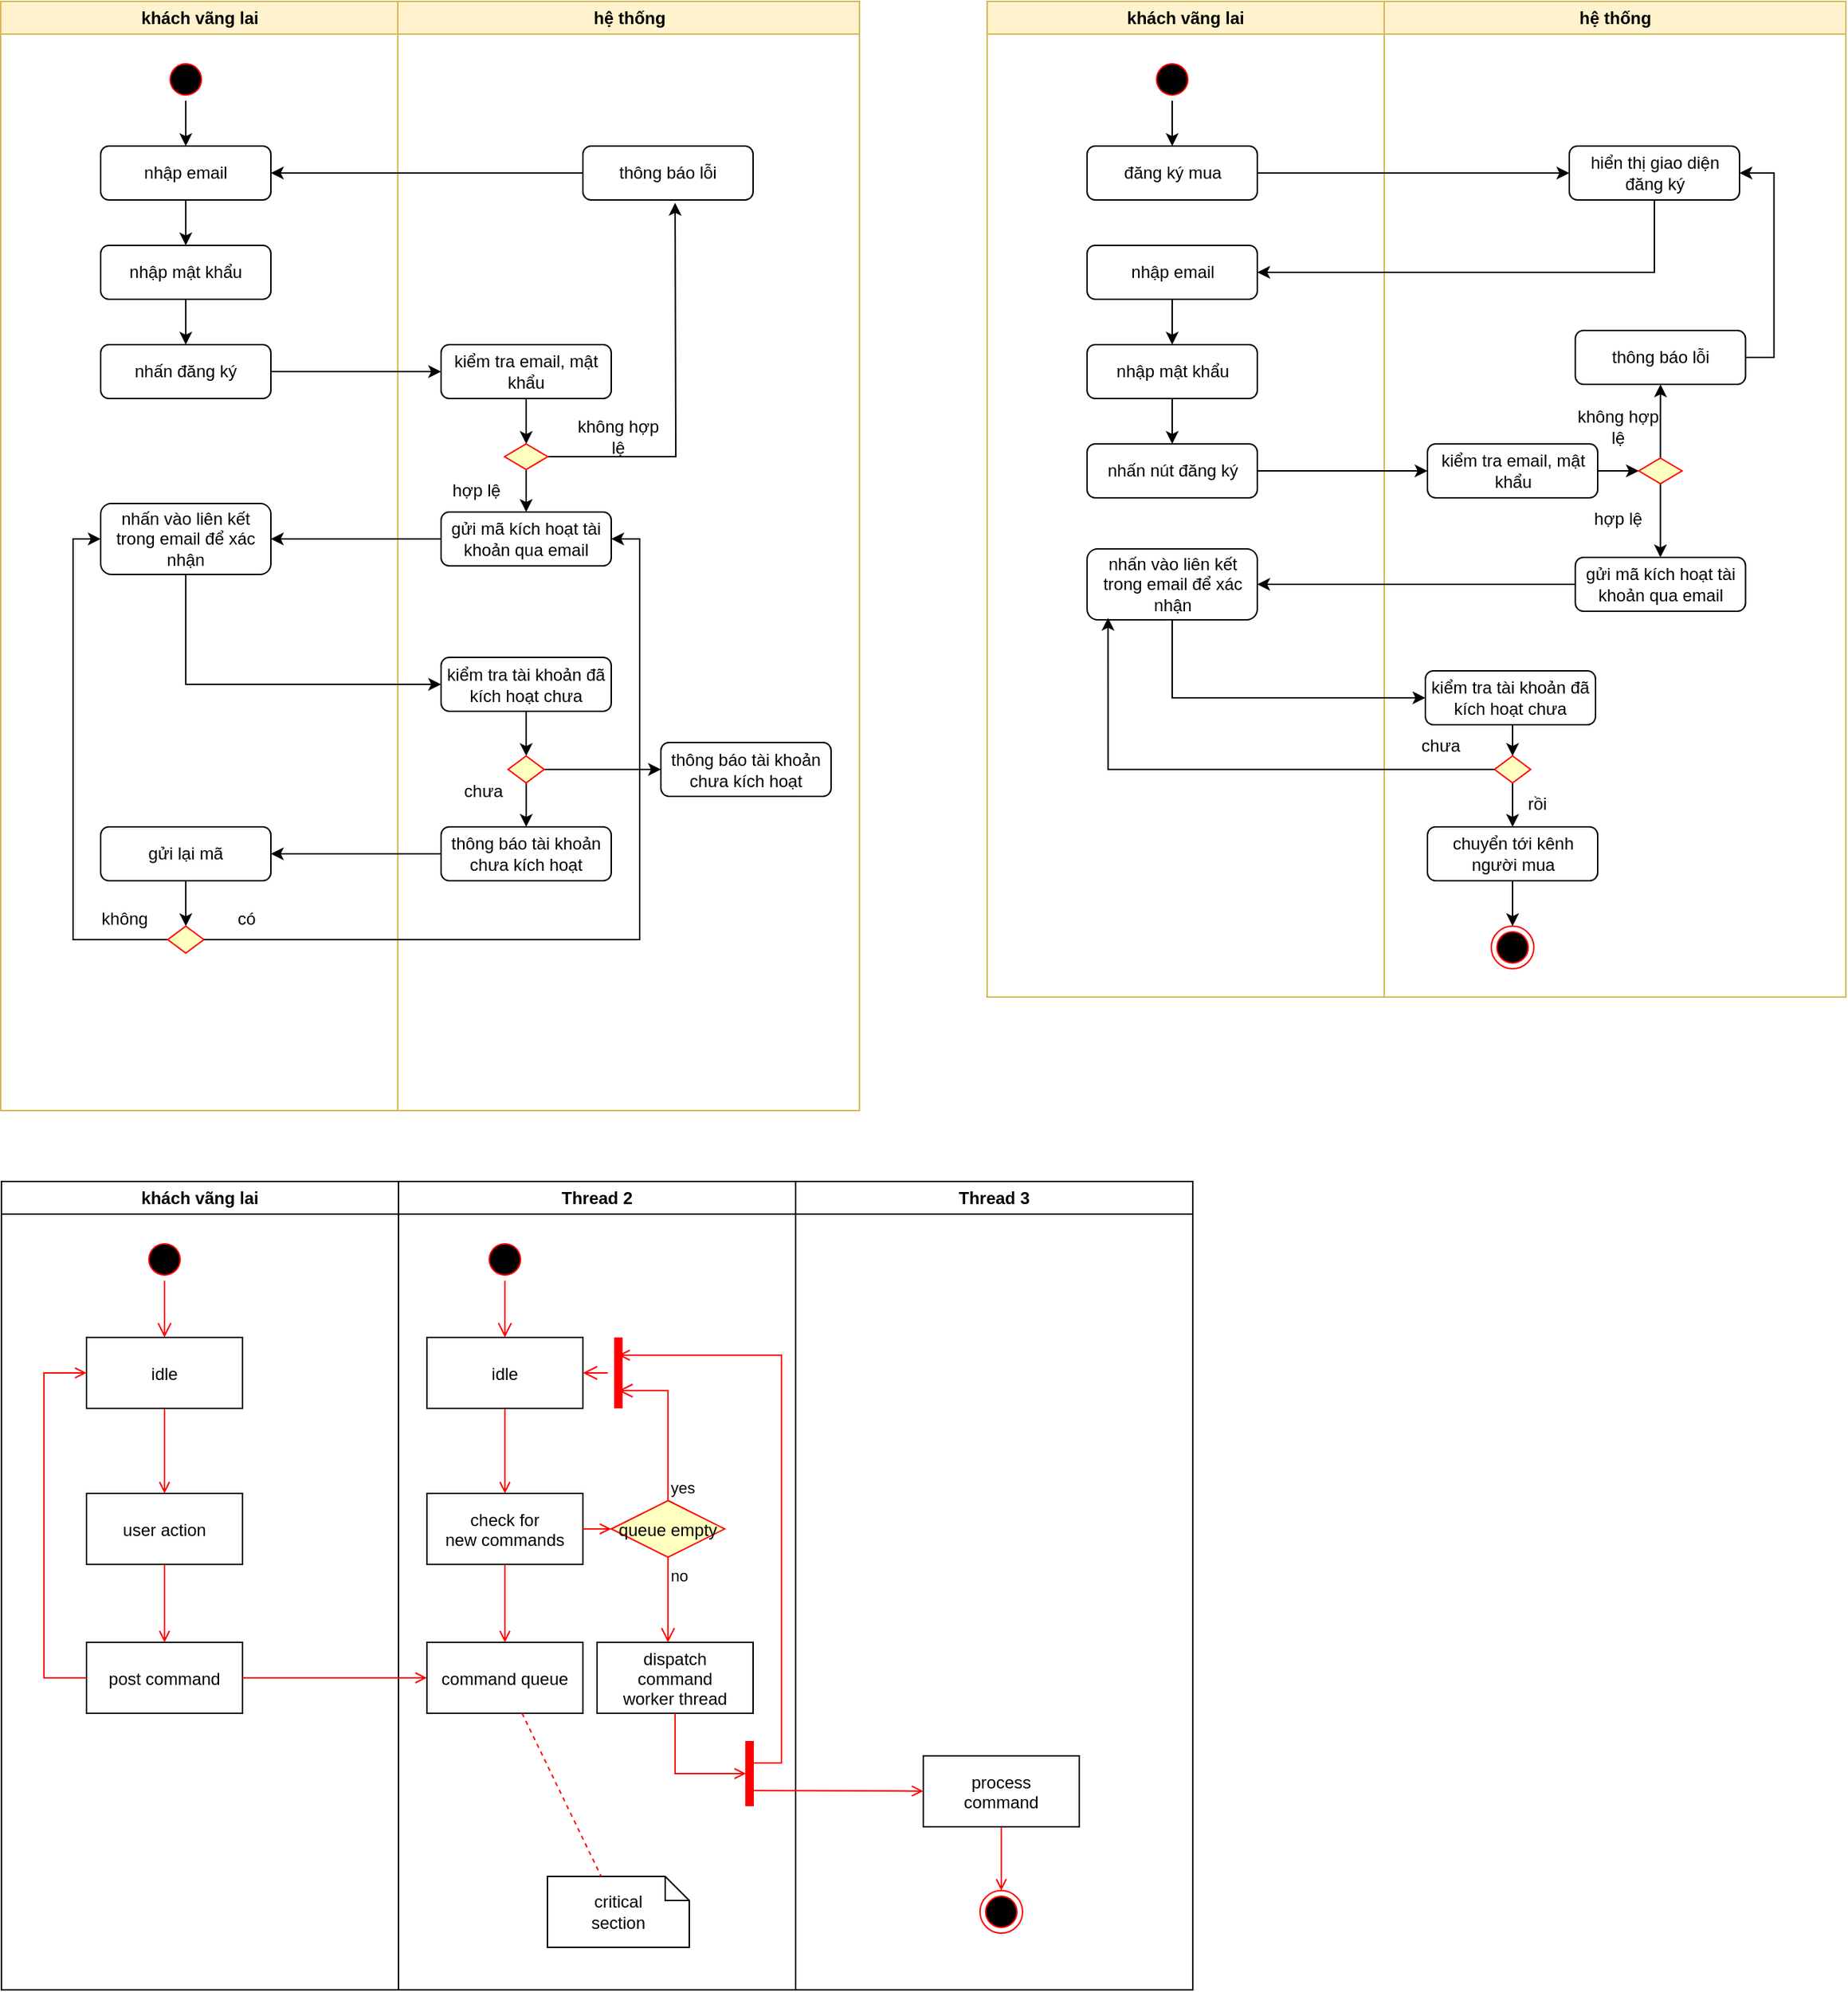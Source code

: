 <mxfile version="22.1.3" type="github">
  <diagram name="Page-1" id="e7e014a7-5840-1c2e-5031-d8a46d1fe8dd">
    <mxGraphModel dx="1050" dy="541" grid="1" gridSize="10" guides="1" tooltips="1" connect="1" arrows="1" fold="1" page="1" pageScale="1" pageWidth="1169" pageHeight="826" background="none" math="0" shadow="0">
      <root>
        <mxCell id="0" />
        <mxCell id="1" parent="0" />
        <mxCell id="2" value="khách vãng lai" style="swimlane;whiteSpace=wrap;fillColor=#fff2cc;strokeColor=#d6b656;" parent="1" vertex="1">
          <mxGeometry x="164.5" y="128" width="280" height="782" as="geometry" />
        </mxCell>
        <mxCell id="KYzLp7zjKM8vXgxondFM-78" value="" style="edgeStyle=orthogonalEdgeStyle;rounded=0;orthogonalLoop=1;jettySize=auto;html=1;" edge="1" parent="2" source="5" target="KYzLp7zjKM8vXgxondFM-76">
          <mxGeometry relative="1" as="geometry" />
        </mxCell>
        <mxCell id="5" value="" style="ellipse;shape=startState;fillColor=#000000;strokeColor=#ff0000;" parent="2" vertex="1">
          <mxGeometry x="115.5" y="40" width="30" height="30" as="geometry" />
        </mxCell>
        <mxCell id="KYzLp7zjKM8vXgxondFM-80" value="" style="edgeStyle=orthogonalEdgeStyle;rounded=0;orthogonalLoop=1;jettySize=auto;html=1;" edge="1" parent="2" source="KYzLp7zjKM8vXgxondFM-76" target="KYzLp7zjKM8vXgxondFM-79">
          <mxGeometry relative="1" as="geometry" />
        </mxCell>
        <mxCell id="KYzLp7zjKM8vXgxondFM-76" value="nhập email" style="rounded=1;whiteSpace=wrap;html=1;" vertex="1" parent="2">
          <mxGeometry x="70.5" y="102" width="120" height="38" as="geometry" />
        </mxCell>
        <mxCell id="KYzLp7zjKM8vXgxondFM-82" value="" style="edgeStyle=orthogonalEdgeStyle;rounded=0;orthogonalLoop=1;jettySize=auto;html=1;" edge="1" parent="2" source="KYzLp7zjKM8vXgxondFM-79" target="KYzLp7zjKM8vXgxondFM-81">
          <mxGeometry relative="1" as="geometry" />
        </mxCell>
        <mxCell id="KYzLp7zjKM8vXgxondFM-79" value="nhập mật khẩu" style="rounded=1;whiteSpace=wrap;html=1;" vertex="1" parent="2">
          <mxGeometry x="70.5" y="172" width="120" height="38" as="geometry" />
        </mxCell>
        <mxCell id="KYzLp7zjKM8vXgxondFM-81" value="nhấn đăng ký" style="rounded=1;whiteSpace=wrap;html=1;" vertex="1" parent="2">
          <mxGeometry x="70.5" y="242" width="120" height="38" as="geometry" />
        </mxCell>
        <mxCell id="KYzLp7zjKM8vXgxondFM-101" value="nhấn vào liên kết trong email để xác nhận" style="rounded=1;whiteSpace=wrap;html=1;" vertex="1" parent="2">
          <mxGeometry x="70.5" y="354" width="120" height="50" as="geometry" />
        </mxCell>
        <mxCell id="KYzLp7zjKM8vXgxondFM-125" value="" style="edgeStyle=orthogonalEdgeStyle;rounded=0;orthogonalLoop=1;jettySize=auto;html=1;" edge="1" parent="2" source="KYzLp7zjKM8vXgxondFM-121" target="KYzLp7zjKM8vXgxondFM-123">
          <mxGeometry relative="1" as="geometry" />
        </mxCell>
        <mxCell id="KYzLp7zjKM8vXgxondFM-121" value="gửi lại mã" style="rounded=1;whiteSpace=wrap;html=1;" vertex="1" parent="2">
          <mxGeometry x="70.5" y="582" width="120" height="38" as="geometry" />
        </mxCell>
        <mxCell id="KYzLp7zjKM8vXgxondFM-126" style="edgeStyle=orthogonalEdgeStyle;rounded=0;orthogonalLoop=1;jettySize=auto;html=1;entryX=0;entryY=0.5;entryDx=0;entryDy=0;" edge="1" parent="2" source="KYzLp7zjKM8vXgxondFM-123" target="KYzLp7zjKM8vXgxondFM-101">
          <mxGeometry relative="1" as="geometry">
            <Array as="points">
              <mxPoint x="51" y="662" />
              <mxPoint x="51" y="379" />
            </Array>
          </mxGeometry>
        </mxCell>
        <mxCell id="KYzLp7zjKM8vXgxondFM-123" value="" style="rhombus;fillColor=#ffffc0;strokeColor=#ff0000;" vertex="1" parent="2">
          <mxGeometry x="117.75" y="652" width="25.5" height="19" as="geometry" />
        </mxCell>
        <mxCell id="KYzLp7zjKM8vXgxondFM-128" value="không" style="text;html=1;strokeColor=none;fillColor=none;align=center;verticalAlign=middle;whiteSpace=wrap;rounded=0;" vertex="1" parent="2">
          <mxGeometry x="57.75" y="632" width="60" height="30" as="geometry" />
        </mxCell>
        <mxCell id="KYzLp7zjKM8vXgxondFM-130" value="có" style="text;html=1;strokeColor=none;fillColor=none;align=center;verticalAlign=middle;whiteSpace=wrap;rounded=0;" vertex="1" parent="2">
          <mxGeometry x="143.25" y="632" width="60" height="30" as="geometry" />
        </mxCell>
        <mxCell id="3" value="hệ thống" style="swimlane;whiteSpace=wrap;fillColor=#fff2cc;strokeColor=#d6b656;" parent="1" vertex="1">
          <mxGeometry x="444.5" y="128" width="325.5" height="782" as="geometry" />
        </mxCell>
        <mxCell id="KYzLp7zjKM8vXgxondFM-86" value="" style="edgeStyle=orthogonalEdgeStyle;rounded=0;orthogonalLoop=1;jettySize=auto;html=1;" edge="1" parent="3" source="KYzLp7zjKM8vXgxondFM-83" target="KYzLp7zjKM8vXgxondFM-85">
          <mxGeometry relative="1" as="geometry" />
        </mxCell>
        <mxCell id="KYzLp7zjKM8vXgxondFM-83" value="kiểm tra email, mật khẩu" style="rounded=1;whiteSpace=wrap;html=1;" vertex="1" parent="3">
          <mxGeometry x="30.5" y="242" width="120" height="38" as="geometry" />
        </mxCell>
        <mxCell id="KYzLp7zjKM8vXgxondFM-87" style="edgeStyle=orthogonalEdgeStyle;rounded=0;orthogonalLoop=1;jettySize=auto;html=1;" edge="1" parent="3" source="KYzLp7zjKM8vXgxondFM-85">
          <mxGeometry relative="1" as="geometry">
            <mxPoint x="195.5" y="142" as="targetPoint" />
          </mxGeometry>
        </mxCell>
        <mxCell id="KYzLp7zjKM8vXgxondFM-104" style="edgeStyle=orthogonalEdgeStyle;rounded=0;orthogonalLoop=1;jettySize=auto;html=1;exitX=0.5;exitY=1;exitDx=0;exitDy=0;entryX=0.5;entryY=0;entryDx=0;entryDy=0;" edge="1" parent="3" source="KYzLp7zjKM8vXgxondFM-85" target="KYzLp7zjKM8vXgxondFM-98">
          <mxGeometry relative="1" as="geometry" />
        </mxCell>
        <mxCell id="KYzLp7zjKM8vXgxondFM-85" value="" style="rhombus;fillColor=#ffffc0;strokeColor=#ff0000;" vertex="1" parent="3">
          <mxGeometry x="75.25" y="312" width="30.5" height="18" as="geometry" />
        </mxCell>
        <mxCell id="KYzLp7zjKM8vXgxondFM-88" value="thông báo lỗi" style="rounded=1;whiteSpace=wrap;html=1;" vertex="1" parent="3">
          <mxGeometry x="130.5" y="102" width="120" height="38" as="geometry" />
        </mxCell>
        <mxCell id="KYzLp7zjKM8vXgxondFM-95" value="không hợp lệ" style="text;html=1;strokeColor=none;fillColor=none;align=center;verticalAlign=middle;whiteSpace=wrap;rounded=0;" vertex="1" parent="3">
          <mxGeometry x="125.5" y="292" width="60" height="30" as="geometry" />
        </mxCell>
        <mxCell id="KYzLp7zjKM8vXgxondFM-96" value="hợp lệ" style="text;html=1;strokeColor=none;fillColor=none;align=center;verticalAlign=middle;whiteSpace=wrap;rounded=0;" vertex="1" parent="3">
          <mxGeometry x="25.5" y="330" width="60" height="30" as="geometry" />
        </mxCell>
        <mxCell id="KYzLp7zjKM8vXgxondFM-98" value="gửi mã kích hoạt tài khoản qua email" style="rounded=1;whiteSpace=wrap;html=1;" vertex="1" parent="3">
          <mxGeometry x="30.5" y="360" width="120" height="38" as="geometry" />
        </mxCell>
        <mxCell id="KYzLp7zjKM8vXgxondFM-116" value="" style="edgeStyle=orthogonalEdgeStyle;rounded=0;orthogonalLoop=1;jettySize=auto;html=1;" edge="1" parent="3" source="KYzLp7zjKM8vXgxondFM-105" target="KYzLp7zjKM8vXgxondFM-107">
          <mxGeometry relative="1" as="geometry" />
        </mxCell>
        <mxCell id="KYzLp7zjKM8vXgxondFM-105" value="kiểm tra tài khoản đã kích hoạt chưa" style="rounded=1;whiteSpace=wrap;html=1;" vertex="1" parent="3">
          <mxGeometry x="30.5" y="462.5" width="120" height="38" as="geometry" />
        </mxCell>
        <mxCell id="KYzLp7zjKM8vXgxondFM-124" value="" style="edgeStyle=orthogonalEdgeStyle;rounded=0;orthogonalLoop=1;jettySize=auto;html=1;" edge="1" parent="3" source="KYzLp7zjKM8vXgxondFM-107" target="KYzLp7zjKM8vXgxondFM-112">
          <mxGeometry relative="1" as="geometry" />
        </mxCell>
        <mxCell id="KYzLp7zjKM8vXgxondFM-132" value="" style="edgeStyle=orthogonalEdgeStyle;rounded=0;orthogonalLoop=1;jettySize=auto;html=1;" edge="1" parent="3" source="KYzLp7zjKM8vXgxondFM-107" target="KYzLp7zjKM8vXgxondFM-131">
          <mxGeometry relative="1" as="geometry" />
        </mxCell>
        <mxCell id="KYzLp7zjKM8vXgxondFM-107" value="" style="rhombus;fillColor=#ffffc0;strokeColor=#ff0000;" vertex="1" parent="3">
          <mxGeometry x="77.75" y="532" width="25.5" height="19" as="geometry" />
        </mxCell>
        <mxCell id="KYzLp7zjKM8vXgxondFM-112" value="thông báo tài khoản chưa kích hoạt" style="rounded=1;whiteSpace=wrap;html=1;" vertex="1" parent="3">
          <mxGeometry x="30.5" y="582" width="120" height="38" as="geometry" />
        </mxCell>
        <mxCell id="KYzLp7zjKM8vXgxondFM-127" value="chưa" style="text;html=1;strokeColor=none;fillColor=none;align=center;verticalAlign=middle;whiteSpace=wrap;rounded=0;" vertex="1" parent="3">
          <mxGeometry x="30.5" y="542" width="60" height="30" as="geometry" />
        </mxCell>
        <mxCell id="KYzLp7zjKM8vXgxondFM-131" value="thông báo tài khoản chưa kích hoạt" style="rounded=1;whiteSpace=wrap;html=1;" vertex="1" parent="3">
          <mxGeometry x="185.5" y="522.5" width="120" height="38" as="geometry" />
        </mxCell>
        <mxCell id="KYzLp7zjKM8vXgxondFM-41" value="khách vãng lai" style="swimlane;whiteSpace=wrap" vertex="1" parent="1">
          <mxGeometry x="165" y="960" width="280" height="570" as="geometry" />
        </mxCell>
        <mxCell id="KYzLp7zjKM8vXgxondFM-42" value="" style="ellipse;shape=startState;fillColor=#000000;strokeColor=#ff0000;" vertex="1" parent="KYzLp7zjKM8vXgxondFM-41">
          <mxGeometry x="100" y="40" width="30" height="30" as="geometry" />
        </mxCell>
        <mxCell id="KYzLp7zjKM8vXgxondFM-43" value="" style="edgeStyle=elbowEdgeStyle;elbow=horizontal;verticalAlign=bottom;endArrow=open;endSize=8;strokeColor=#FF0000;endFill=1;rounded=0" edge="1" parent="KYzLp7zjKM8vXgxondFM-41" source="KYzLp7zjKM8vXgxondFM-42" target="KYzLp7zjKM8vXgxondFM-44">
          <mxGeometry x="100" y="40" as="geometry">
            <mxPoint x="115" y="110" as="targetPoint" />
          </mxGeometry>
        </mxCell>
        <mxCell id="KYzLp7zjKM8vXgxondFM-44" value="idle" style="" vertex="1" parent="KYzLp7zjKM8vXgxondFM-41">
          <mxGeometry x="60" y="110" width="110" height="50" as="geometry" />
        </mxCell>
        <mxCell id="KYzLp7zjKM8vXgxondFM-45" value="user action" style="" vertex="1" parent="KYzLp7zjKM8vXgxondFM-41">
          <mxGeometry x="60" y="220" width="110" height="50" as="geometry" />
        </mxCell>
        <mxCell id="KYzLp7zjKM8vXgxondFM-46" value="" style="endArrow=open;strokeColor=#FF0000;endFill=1;rounded=0" edge="1" parent="KYzLp7zjKM8vXgxondFM-41" source="KYzLp7zjKM8vXgxondFM-44" target="KYzLp7zjKM8vXgxondFM-45">
          <mxGeometry relative="1" as="geometry" />
        </mxCell>
        <mxCell id="KYzLp7zjKM8vXgxondFM-47" value="post command" style="" vertex="1" parent="KYzLp7zjKM8vXgxondFM-41">
          <mxGeometry x="60" y="325" width="110" height="50" as="geometry" />
        </mxCell>
        <mxCell id="KYzLp7zjKM8vXgxondFM-48" value="" style="endArrow=open;strokeColor=#FF0000;endFill=1;rounded=0" edge="1" parent="KYzLp7zjKM8vXgxondFM-41" source="KYzLp7zjKM8vXgxondFM-45" target="KYzLp7zjKM8vXgxondFM-47">
          <mxGeometry relative="1" as="geometry" />
        </mxCell>
        <mxCell id="KYzLp7zjKM8vXgxondFM-49" value="" style="edgeStyle=elbowEdgeStyle;elbow=horizontal;strokeColor=#FF0000;endArrow=open;endFill=1;rounded=0" edge="1" parent="KYzLp7zjKM8vXgxondFM-41" source="KYzLp7zjKM8vXgxondFM-47" target="KYzLp7zjKM8vXgxondFM-44">
          <mxGeometry width="100" height="100" relative="1" as="geometry">
            <mxPoint x="160" y="290" as="sourcePoint" />
            <mxPoint x="260" y="190" as="targetPoint" />
            <Array as="points">
              <mxPoint x="30" y="250" />
            </Array>
          </mxGeometry>
        </mxCell>
        <mxCell id="KYzLp7zjKM8vXgxondFM-50" value="Thread 2" style="swimlane;whiteSpace=wrap" vertex="1" parent="1">
          <mxGeometry x="445" y="960" width="280" height="570" as="geometry" />
        </mxCell>
        <mxCell id="KYzLp7zjKM8vXgxondFM-51" value="" style="ellipse;shape=startState;fillColor=#000000;strokeColor=#ff0000;" vertex="1" parent="KYzLp7zjKM8vXgxondFM-50">
          <mxGeometry x="60" y="40" width="30" height="30" as="geometry" />
        </mxCell>
        <mxCell id="KYzLp7zjKM8vXgxondFM-52" value="" style="edgeStyle=elbowEdgeStyle;elbow=horizontal;verticalAlign=bottom;endArrow=open;endSize=8;strokeColor=#FF0000;endFill=1;rounded=0" edge="1" parent="KYzLp7zjKM8vXgxondFM-50" source="KYzLp7zjKM8vXgxondFM-51" target="KYzLp7zjKM8vXgxondFM-53">
          <mxGeometry x="40" y="20" as="geometry">
            <mxPoint x="55" y="90" as="targetPoint" />
          </mxGeometry>
        </mxCell>
        <mxCell id="KYzLp7zjKM8vXgxondFM-53" value="idle" style="" vertex="1" parent="KYzLp7zjKM8vXgxondFM-50">
          <mxGeometry x="20" y="110" width="110" height="50" as="geometry" />
        </mxCell>
        <mxCell id="KYzLp7zjKM8vXgxondFM-54" value="check for &#xa;new commands" style="" vertex="1" parent="KYzLp7zjKM8vXgxondFM-50">
          <mxGeometry x="20" y="220" width="110" height="50" as="geometry" />
        </mxCell>
        <mxCell id="KYzLp7zjKM8vXgxondFM-55" value="" style="endArrow=open;strokeColor=#FF0000;endFill=1;rounded=0" edge="1" parent="KYzLp7zjKM8vXgxondFM-50" source="KYzLp7zjKM8vXgxondFM-53" target="KYzLp7zjKM8vXgxondFM-54">
          <mxGeometry relative="1" as="geometry" />
        </mxCell>
        <mxCell id="KYzLp7zjKM8vXgxondFM-56" value="command queue" style="" vertex="1" parent="KYzLp7zjKM8vXgxondFM-50">
          <mxGeometry x="20" y="325" width="110" height="50" as="geometry" />
        </mxCell>
        <mxCell id="KYzLp7zjKM8vXgxondFM-57" value="" style="endArrow=open;strokeColor=#FF0000;endFill=1;rounded=0" edge="1" parent="KYzLp7zjKM8vXgxondFM-50" source="KYzLp7zjKM8vXgxondFM-54" target="KYzLp7zjKM8vXgxondFM-56">
          <mxGeometry relative="1" as="geometry" />
        </mxCell>
        <mxCell id="KYzLp7zjKM8vXgxondFM-58" value="queue empty" style="rhombus;fillColor=#ffffc0;strokeColor=#ff0000;" vertex="1" parent="KYzLp7zjKM8vXgxondFM-50">
          <mxGeometry x="150" y="225" width="80" height="40" as="geometry" />
        </mxCell>
        <mxCell id="KYzLp7zjKM8vXgxondFM-59" value="yes" style="edgeStyle=elbowEdgeStyle;elbow=horizontal;align=left;verticalAlign=bottom;endArrow=open;endSize=8;strokeColor=#FF0000;exitX=0.5;exitY=0;endFill=1;rounded=0;entryX=0.75;entryY=0.5;entryPerimeter=0" edge="1" parent="KYzLp7zjKM8vXgxondFM-50" source="KYzLp7zjKM8vXgxondFM-58" target="KYzLp7zjKM8vXgxondFM-62">
          <mxGeometry x="-1" relative="1" as="geometry">
            <mxPoint x="160" y="150" as="targetPoint" />
            <Array as="points">
              <mxPoint x="190" y="180" />
            </Array>
          </mxGeometry>
        </mxCell>
        <mxCell id="KYzLp7zjKM8vXgxondFM-60" value="no" style="edgeStyle=elbowEdgeStyle;elbow=horizontal;align=left;verticalAlign=top;endArrow=open;endSize=8;strokeColor=#FF0000;endFill=1;rounded=0" edge="1" parent="KYzLp7zjKM8vXgxondFM-50" source="KYzLp7zjKM8vXgxondFM-58" target="KYzLp7zjKM8vXgxondFM-64">
          <mxGeometry x="-1" relative="1" as="geometry">
            <mxPoint x="190" y="305" as="targetPoint" />
          </mxGeometry>
        </mxCell>
        <mxCell id="KYzLp7zjKM8vXgxondFM-61" value="" style="endArrow=open;strokeColor=#FF0000;endFill=1;rounded=0" edge="1" parent="KYzLp7zjKM8vXgxondFM-50" source="KYzLp7zjKM8vXgxondFM-54" target="KYzLp7zjKM8vXgxondFM-58">
          <mxGeometry relative="1" as="geometry" />
        </mxCell>
        <mxCell id="KYzLp7zjKM8vXgxondFM-62" value="" style="shape=line;strokeWidth=6;strokeColor=#ff0000;rotation=90" vertex="1" parent="KYzLp7zjKM8vXgxondFM-50">
          <mxGeometry x="130" y="127.5" width="50" height="15" as="geometry" />
        </mxCell>
        <mxCell id="KYzLp7zjKM8vXgxondFM-63" value="" style="edgeStyle=elbowEdgeStyle;elbow=horizontal;verticalAlign=bottom;endArrow=open;endSize=8;strokeColor=#FF0000;endFill=1;rounded=0" edge="1" parent="KYzLp7zjKM8vXgxondFM-50" source="KYzLp7zjKM8vXgxondFM-62" target="KYzLp7zjKM8vXgxondFM-53">
          <mxGeometry x="130" y="90" as="geometry">
            <mxPoint x="230" y="140" as="targetPoint" />
          </mxGeometry>
        </mxCell>
        <mxCell id="KYzLp7zjKM8vXgxondFM-64" value="dispatch&#xa;command&#xa;worker thread" style="" vertex="1" parent="KYzLp7zjKM8vXgxondFM-50">
          <mxGeometry x="140" y="325" width="110" height="50" as="geometry" />
        </mxCell>
        <mxCell id="KYzLp7zjKM8vXgxondFM-65" value="critical&#xa;section" style="shape=note;whiteSpace=wrap;size=17" vertex="1" parent="KYzLp7zjKM8vXgxondFM-50">
          <mxGeometry x="105" y="490" width="100" height="50" as="geometry" />
        </mxCell>
        <mxCell id="KYzLp7zjKM8vXgxondFM-66" value="" style="endArrow=none;strokeColor=#FF0000;endFill=0;rounded=0;dashed=1" edge="1" parent="KYzLp7zjKM8vXgxondFM-50" source="KYzLp7zjKM8vXgxondFM-56" target="KYzLp7zjKM8vXgxondFM-65">
          <mxGeometry relative="1" as="geometry" />
        </mxCell>
        <mxCell id="KYzLp7zjKM8vXgxondFM-67" value="" style="whiteSpace=wrap;strokeColor=#FF0000;fillColor=#FF0000" vertex="1" parent="KYzLp7zjKM8vXgxondFM-50">
          <mxGeometry x="245" y="395" width="5" height="45" as="geometry" />
        </mxCell>
        <mxCell id="KYzLp7zjKM8vXgxondFM-68" value="" style="edgeStyle=elbowEdgeStyle;elbow=horizontal;entryX=0;entryY=0.5;strokeColor=#FF0000;endArrow=open;endFill=1;rounded=0" edge="1" parent="KYzLp7zjKM8vXgxondFM-50" source="KYzLp7zjKM8vXgxondFM-64" target="KYzLp7zjKM8vXgxondFM-67">
          <mxGeometry width="100" height="100" relative="1" as="geometry">
            <mxPoint x="60" y="480" as="sourcePoint" />
            <mxPoint x="160" y="380" as="targetPoint" />
            <Array as="points">
              <mxPoint x="195" y="400" />
            </Array>
          </mxGeometry>
        </mxCell>
        <mxCell id="KYzLp7zjKM8vXgxondFM-69" value="Thread 3" style="swimlane;whiteSpace=wrap" vertex="1" parent="1">
          <mxGeometry x="725" y="960" width="280" height="570" as="geometry" />
        </mxCell>
        <mxCell id="KYzLp7zjKM8vXgxondFM-70" value="process&#xa;command" style="" vertex="1" parent="KYzLp7zjKM8vXgxondFM-69">
          <mxGeometry x="90" y="405" width="110" height="50" as="geometry" />
        </mxCell>
        <mxCell id="KYzLp7zjKM8vXgxondFM-71" value="" style="edgeStyle=elbowEdgeStyle;elbow=horizontal;strokeColor=#FF0000;endArrow=open;endFill=1;rounded=0;entryX=0.25;entryY=0.5;entryPerimeter=0" edge="1" parent="KYzLp7zjKM8vXgxondFM-69" target="KYzLp7zjKM8vXgxondFM-62">
          <mxGeometry width="100" height="100" relative="1" as="geometry">
            <mxPoint x="-30" y="410" as="sourcePoint" />
            <mxPoint x="-120" y="120" as="targetPoint" />
            <Array as="points">
              <mxPoint x="-10" y="135" />
            </Array>
          </mxGeometry>
        </mxCell>
        <mxCell id="KYzLp7zjKM8vXgxondFM-72" value="" style="edgeStyle=none;strokeColor=#FF0000;endArrow=open;endFill=1;rounded=0" edge="1" parent="KYzLp7zjKM8vXgxondFM-69" target="KYzLp7zjKM8vXgxondFM-70">
          <mxGeometry width="100" height="100" relative="1" as="geometry">
            <mxPoint x="-30" y="429.5" as="sourcePoint" />
            <mxPoint x="90" y="429.5" as="targetPoint" />
          </mxGeometry>
        </mxCell>
        <mxCell id="KYzLp7zjKM8vXgxondFM-73" value="" style="ellipse;shape=endState;fillColor=#000000;strokeColor=#ff0000" vertex="1" parent="KYzLp7zjKM8vXgxondFM-69">
          <mxGeometry x="130" y="500" width="30" height="30" as="geometry" />
        </mxCell>
        <mxCell id="KYzLp7zjKM8vXgxondFM-74" value="" style="endArrow=open;strokeColor=#FF0000;endFill=1;rounded=0" edge="1" parent="KYzLp7zjKM8vXgxondFM-69" source="KYzLp7zjKM8vXgxondFM-70" target="KYzLp7zjKM8vXgxondFM-73">
          <mxGeometry relative="1" as="geometry" />
        </mxCell>
        <mxCell id="KYzLp7zjKM8vXgxondFM-75" value="" style="endArrow=open;strokeColor=#FF0000;endFill=1;rounded=0" edge="1" parent="1" source="KYzLp7zjKM8vXgxondFM-47" target="KYzLp7zjKM8vXgxondFM-56">
          <mxGeometry relative="1" as="geometry" />
        </mxCell>
        <mxCell id="KYzLp7zjKM8vXgxondFM-84" style="edgeStyle=orthogonalEdgeStyle;rounded=0;orthogonalLoop=1;jettySize=auto;html=1;exitX=1;exitY=0.5;exitDx=0;exitDy=0;entryX=0;entryY=0.5;entryDx=0;entryDy=0;" edge="1" parent="1" source="KYzLp7zjKM8vXgxondFM-81" target="KYzLp7zjKM8vXgxondFM-83">
          <mxGeometry relative="1" as="geometry" />
        </mxCell>
        <mxCell id="KYzLp7zjKM8vXgxondFM-89" style="edgeStyle=orthogonalEdgeStyle;rounded=0;orthogonalLoop=1;jettySize=auto;html=1;entryX=1;entryY=0.5;entryDx=0;entryDy=0;" edge="1" parent="1" source="KYzLp7zjKM8vXgxondFM-88" target="KYzLp7zjKM8vXgxondFM-76">
          <mxGeometry relative="1" as="geometry" />
        </mxCell>
        <mxCell id="KYzLp7zjKM8vXgxondFM-102" style="edgeStyle=orthogonalEdgeStyle;rounded=0;orthogonalLoop=1;jettySize=auto;html=1;exitX=0;exitY=0.5;exitDx=0;exitDy=0;entryX=1;entryY=0.5;entryDx=0;entryDy=0;" edge="1" parent="1" source="KYzLp7zjKM8vXgxondFM-98" target="KYzLp7zjKM8vXgxondFM-101">
          <mxGeometry relative="1" as="geometry" />
        </mxCell>
        <mxCell id="KYzLp7zjKM8vXgxondFM-106" style="edgeStyle=orthogonalEdgeStyle;rounded=0;orthogonalLoop=1;jettySize=auto;html=1;exitX=0.5;exitY=1;exitDx=0;exitDy=0;entryX=0;entryY=0.5;entryDx=0;entryDy=0;" edge="1" parent="1" source="KYzLp7zjKM8vXgxondFM-101" target="KYzLp7zjKM8vXgxondFM-105">
          <mxGeometry relative="1" as="geometry" />
        </mxCell>
        <mxCell id="KYzLp7zjKM8vXgxondFM-122" style="edgeStyle=orthogonalEdgeStyle;rounded=0;orthogonalLoop=1;jettySize=auto;html=1;entryX=1;entryY=0.5;entryDx=0;entryDy=0;" edge="1" parent="1" source="KYzLp7zjKM8vXgxondFM-112" target="KYzLp7zjKM8vXgxondFM-121">
          <mxGeometry relative="1" as="geometry" />
        </mxCell>
        <mxCell id="KYzLp7zjKM8vXgxondFM-129" style="edgeStyle=orthogonalEdgeStyle;rounded=0;orthogonalLoop=1;jettySize=auto;html=1;entryX=1;entryY=0.5;entryDx=0;entryDy=0;" edge="1" parent="1" source="KYzLp7zjKM8vXgxondFM-123" target="KYzLp7zjKM8vXgxondFM-98">
          <mxGeometry relative="1" as="geometry" />
        </mxCell>
        <mxCell id="KYzLp7zjKM8vXgxondFM-134" value="khách vãng lai" style="swimlane;whiteSpace=wrap;fillColor=#fff2cc;strokeColor=#d6b656;" vertex="1" parent="1">
          <mxGeometry x="860" y="128" width="280" height="702" as="geometry" />
        </mxCell>
        <mxCell id="KYzLp7zjKM8vXgxondFM-135" value="" style="edgeStyle=orthogonalEdgeStyle;rounded=0;orthogonalLoop=1;jettySize=auto;html=1;" edge="1" parent="KYzLp7zjKM8vXgxondFM-134" source="KYzLp7zjKM8vXgxondFM-136" target="KYzLp7zjKM8vXgxondFM-138">
          <mxGeometry relative="1" as="geometry" />
        </mxCell>
        <mxCell id="KYzLp7zjKM8vXgxondFM-136" value="" style="ellipse;shape=startState;fillColor=#000000;strokeColor=#ff0000;" vertex="1" parent="KYzLp7zjKM8vXgxondFM-134">
          <mxGeometry x="115.5" y="40" width="30" height="30" as="geometry" />
        </mxCell>
        <mxCell id="KYzLp7zjKM8vXgxondFM-138" value="đăng ký mua" style="rounded=1;whiteSpace=wrap;html=1;" vertex="1" parent="KYzLp7zjKM8vXgxondFM-134">
          <mxGeometry x="70.5" y="102" width="120" height="38" as="geometry" />
        </mxCell>
        <mxCell id="KYzLp7zjKM8vXgxondFM-139" value="" style="edgeStyle=orthogonalEdgeStyle;rounded=0;orthogonalLoop=1;jettySize=auto;html=1;" edge="1" parent="KYzLp7zjKM8vXgxondFM-134" source="KYzLp7zjKM8vXgxondFM-140" target="KYzLp7zjKM8vXgxondFM-141">
          <mxGeometry relative="1" as="geometry" />
        </mxCell>
        <mxCell id="KYzLp7zjKM8vXgxondFM-140" value="nhập email" style="rounded=1;whiteSpace=wrap;html=1;" vertex="1" parent="KYzLp7zjKM8vXgxondFM-134">
          <mxGeometry x="70.5" y="172" width="120" height="38" as="geometry" />
        </mxCell>
        <mxCell id="KYzLp7zjKM8vXgxondFM-175" style="edgeStyle=orthogonalEdgeStyle;rounded=0;orthogonalLoop=1;jettySize=auto;html=1;exitX=0.5;exitY=1;exitDx=0;exitDy=0;entryX=0.5;entryY=0;entryDx=0;entryDy=0;" edge="1" parent="KYzLp7zjKM8vXgxondFM-134" source="KYzLp7zjKM8vXgxondFM-141" target="KYzLp7zjKM8vXgxondFM-174">
          <mxGeometry relative="1" as="geometry" />
        </mxCell>
        <mxCell id="KYzLp7zjKM8vXgxondFM-141" value="nhập mật khẩu" style="rounded=1;whiteSpace=wrap;html=1;" vertex="1" parent="KYzLp7zjKM8vXgxondFM-134">
          <mxGeometry x="70.5" y="242" width="120" height="38" as="geometry" />
        </mxCell>
        <mxCell id="KYzLp7zjKM8vXgxondFM-174" value="nhấn nút đăng ký" style="rounded=1;whiteSpace=wrap;html=1;" vertex="1" parent="KYzLp7zjKM8vXgxondFM-134">
          <mxGeometry x="70.5" y="312" width="120" height="38" as="geometry" />
        </mxCell>
        <mxCell id="KYzLp7zjKM8vXgxondFM-142" value="nhấn vào liên kết trong email để xác nhận" style="rounded=1;whiteSpace=wrap;html=1;" vertex="1" parent="KYzLp7zjKM8vXgxondFM-134">
          <mxGeometry x="70.5" y="386" width="120" height="50" as="geometry" />
        </mxCell>
        <mxCell id="KYzLp7zjKM8vXgxondFM-149" value="hệ thống" style="swimlane;whiteSpace=wrap;fillColor=#fff2cc;strokeColor=#d6b656;" vertex="1" parent="1">
          <mxGeometry x="1140" y="128" width="325.5" height="702" as="geometry" />
        </mxCell>
        <mxCell id="KYzLp7zjKM8vXgxondFM-150" value="" style="edgeStyle=orthogonalEdgeStyle;rounded=0;orthogonalLoop=1;jettySize=auto;html=1;" edge="1" parent="KYzLp7zjKM8vXgxondFM-149" source="KYzLp7zjKM8vXgxondFM-151" target="KYzLp7zjKM8vXgxondFM-154">
          <mxGeometry relative="1" as="geometry" />
        </mxCell>
        <mxCell id="KYzLp7zjKM8vXgxondFM-151" value="kiểm tra email, mật khẩu" style="rounded=1;whiteSpace=wrap;html=1;" vertex="1" parent="KYzLp7zjKM8vXgxondFM-149">
          <mxGeometry x="30.5" y="312" width="120" height="38" as="geometry" />
        </mxCell>
        <mxCell id="KYzLp7zjKM8vXgxondFM-153" style="edgeStyle=orthogonalEdgeStyle;rounded=0;orthogonalLoop=1;jettySize=auto;html=1;exitX=0.5;exitY=1;exitDx=0;exitDy=0;entryX=0.5;entryY=0;entryDx=0;entryDy=0;" edge="1" parent="KYzLp7zjKM8vXgxondFM-149" source="KYzLp7zjKM8vXgxondFM-154" target="KYzLp7zjKM8vXgxondFM-158">
          <mxGeometry relative="1" as="geometry" />
        </mxCell>
        <mxCell id="KYzLp7zjKM8vXgxondFM-177" value="" style="edgeStyle=orthogonalEdgeStyle;rounded=0;orthogonalLoop=1;jettySize=auto;html=1;" edge="1" parent="KYzLp7zjKM8vXgxondFM-149" source="KYzLp7zjKM8vXgxondFM-154" target="KYzLp7zjKM8vXgxondFM-176">
          <mxGeometry relative="1" as="geometry" />
        </mxCell>
        <mxCell id="KYzLp7zjKM8vXgxondFM-154" value="" style="rhombus;fillColor=#ffffc0;strokeColor=#ff0000;" vertex="1" parent="KYzLp7zjKM8vXgxondFM-149">
          <mxGeometry x="179.5" y="322" width="30.5" height="18" as="geometry" />
        </mxCell>
        <mxCell id="KYzLp7zjKM8vXgxondFM-155" value="hiển thị giao diện đăng ký" style="rounded=1;whiteSpace=wrap;html=1;" vertex="1" parent="KYzLp7zjKM8vXgxondFM-149">
          <mxGeometry x="130.5" y="102" width="120" height="38" as="geometry" />
        </mxCell>
        <mxCell id="KYzLp7zjKM8vXgxondFM-156" value="không hợp lệ" style="text;html=1;strokeColor=none;fillColor=none;align=center;verticalAlign=middle;whiteSpace=wrap;rounded=0;" vertex="1" parent="KYzLp7zjKM8vXgxondFM-149">
          <mxGeometry x="134.75" y="285" width="60" height="30" as="geometry" />
        </mxCell>
        <mxCell id="KYzLp7zjKM8vXgxondFM-157" value="hợp lệ" style="text;html=1;strokeColor=none;fillColor=none;align=center;verticalAlign=middle;whiteSpace=wrap;rounded=0;" vertex="1" parent="KYzLp7zjKM8vXgxondFM-149">
          <mxGeometry x="134.75" y="350" width="60" height="30" as="geometry" />
        </mxCell>
        <mxCell id="KYzLp7zjKM8vXgxondFM-188" style="edgeStyle=orthogonalEdgeStyle;rounded=0;orthogonalLoop=1;jettySize=auto;html=1;exitX=0.5;exitY=1;exitDx=0;exitDy=0;entryX=0.5;entryY=0;entryDx=0;entryDy=0;" edge="1" parent="KYzLp7zjKM8vXgxondFM-149" source="KYzLp7zjKM8vXgxondFM-163" target="KYzLp7zjKM8vXgxondFM-187">
          <mxGeometry relative="1" as="geometry" />
        </mxCell>
        <mxCell id="KYzLp7zjKM8vXgxondFM-163" value="" style="rhombus;fillColor=#ffffc0;strokeColor=#ff0000;" vertex="1" parent="KYzLp7zjKM8vXgxondFM-149">
          <mxGeometry x="77.75" y="532" width="25.5" height="19" as="geometry" />
        </mxCell>
        <mxCell id="KYzLp7zjKM8vXgxondFM-165" value="chưa" style="text;html=1;strokeColor=none;fillColor=none;align=center;verticalAlign=middle;whiteSpace=wrap;rounded=0;" vertex="1" parent="KYzLp7zjKM8vXgxondFM-149">
          <mxGeometry x="10" y="510" width="60" height="30" as="geometry" />
        </mxCell>
        <mxCell id="KYzLp7zjKM8vXgxondFM-158" value="gửi mã kích hoạt tài khoản qua email" style="rounded=1;whiteSpace=wrap;html=1;" vertex="1" parent="KYzLp7zjKM8vXgxondFM-149">
          <mxGeometry x="134.75" y="392" width="120" height="38" as="geometry" />
        </mxCell>
        <mxCell id="KYzLp7zjKM8vXgxondFM-185" style="edgeStyle=orthogonalEdgeStyle;rounded=0;orthogonalLoop=1;jettySize=auto;html=1;exitX=0.5;exitY=1;exitDx=0;exitDy=0;entryX=0.5;entryY=0;entryDx=0;entryDy=0;" edge="1" parent="KYzLp7zjKM8vXgxondFM-149" source="KYzLp7zjKM8vXgxondFM-160" target="KYzLp7zjKM8vXgxondFM-163">
          <mxGeometry relative="1" as="geometry" />
        </mxCell>
        <mxCell id="KYzLp7zjKM8vXgxondFM-160" value="kiểm tra tài khoản đã kích hoạt chưa" style="rounded=1;whiteSpace=wrap;html=1;" vertex="1" parent="KYzLp7zjKM8vXgxondFM-149">
          <mxGeometry x="29" y="472" width="120" height="38" as="geometry" />
        </mxCell>
        <mxCell id="KYzLp7zjKM8vXgxondFM-179" style="edgeStyle=orthogonalEdgeStyle;rounded=0;orthogonalLoop=1;jettySize=auto;html=1;exitX=1;exitY=0.5;exitDx=0;exitDy=0;entryX=1;entryY=0.5;entryDx=0;entryDy=0;" edge="1" parent="KYzLp7zjKM8vXgxondFM-149" source="KYzLp7zjKM8vXgxondFM-176" target="KYzLp7zjKM8vXgxondFM-155">
          <mxGeometry relative="1" as="geometry" />
        </mxCell>
        <mxCell id="KYzLp7zjKM8vXgxondFM-176" value="thông báo lỗi" style="rounded=1;whiteSpace=wrap;html=1;" vertex="1" parent="KYzLp7zjKM8vXgxondFM-149">
          <mxGeometry x="134.75" y="232" width="120" height="38" as="geometry" />
        </mxCell>
        <mxCell id="KYzLp7zjKM8vXgxondFM-191" value="" style="edgeStyle=orthogonalEdgeStyle;rounded=0;orthogonalLoop=1;jettySize=auto;html=1;" edge="1" parent="KYzLp7zjKM8vXgxondFM-149" source="KYzLp7zjKM8vXgxondFM-187" target="KYzLp7zjKM8vXgxondFM-190">
          <mxGeometry relative="1" as="geometry" />
        </mxCell>
        <mxCell id="KYzLp7zjKM8vXgxondFM-187" value="chuyển tới kênh người mua" style="rounded=1;whiteSpace=wrap;html=1;" vertex="1" parent="KYzLp7zjKM8vXgxondFM-149">
          <mxGeometry x="30.5" y="582" width="120" height="38" as="geometry" />
        </mxCell>
        <mxCell id="KYzLp7zjKM8vXgxondFM-189" value="rồi" style="text;html=1;strokeColor=none;fillColor=none;align=center;verticalAlign=middle;whiteSpace=wrap;rounded=0;" vertex="1" parent="KYzLp7zjKM8vXgxondFM-149">
          <mxGeometry x="77.75" y="551" width="60" height="30" as="geometry" />
        </mxCell>
        <mxCell id="KYzLp7zjKM8vXgxondFM-190" value="" style="ellipse;shape=endState;fillColor=#000000;strokeColor=#ff0000" vertex="1" parent="KYzLp7zjKM8vXgxondFM-149">
          <mxGeometry x="75.5" y="652" width="30" height="30" as="geometry" />
        </mxCell>
        <mxCell id="KYzLp7zjKM8vXgxondFM-167" style="edgeStyle=orthogonalEdgeStyle;rounded=0;orthogonalLoop=1;jettySize=auto;html=1;exitX=1;exitY=0.5;exitDx=0;exitDy=0;entryX=0;entryY=0.5;entryDx=0;entryDy=0;" edge="1" parent="1" source="KYzLp7zjKM8vXgxondFM-174" target="KYzLp7zjKM8vXgxondFM-151">
          <mxGeometry relative="1" as="geometry" />
        </mxCell>
        <mxCell id="KYzLp7zjKM8vXgxondFM-168" style="edgeStyle=orthogonalEdgeStyle;rounded=0;orthogonalLoop=1;jettySize=auto;html=1;entryX=1;entryY=0.5;entryDx=0;entryDy=0;endArrow=none;endFill=0;startArrow=classic;startFill=1;" edge="1" parent="1" source="KYzLp7zjKM8vXgxondFM-155" target="KYzLp7zjKM8vXgxondFM-138">
          <mxGeometry relative="1" as="geometry" />
        </mxCell>
        <mxCell id="KYzLp7zjKM8vXgxondFM-173" style="edgeStyle=orthogonalEdgeStyle;rounded=0;orthogonalLoop=1;jettySize=auto;html=1;exitX=0.5;exitY=1;exitDx=0;exitDy=0;entryX=1;entryY=0.5;entryDx=0;entryDy=0;" edge="1" parent="1" source="KYzLp7zjKM8vXgxondFM-155" target="KYzLp7zjKM8vXgxondFM-140">
          <mxGeometry relative="1" as="geometry" />
        </mxCell>
        <mxCell id="KYzLp7zjKM8vXgxondFM-169" style="edgeStyle=orthogonalEdgeStyle;rounded=0;orthogonalLoop=1;jettySize=auto;html=1;exitX=0;exitY=0.5;exitDx=0;exitDy=0;entryX=1;entryY=0.5;entryDx=0;entryDy=0;" edge="1" parent="1" source="KYzLp7zjKM8vXgxondFM-158" target="KYzLp7zjKM8vXgxondFM-142">
          <mxGeometry relative="1" as="geometry" />
        </mxCell>
        <mxCell id="KYzLp7zjKM8vXgxondFM-170" style="edgeStyle=orthogonalEdgeStyle;rounded=0;orthogonalLoop=1;jettySize=auto;html=1;exitX=0.5;exitY=1;exitDx=0;exitDy=0;entryX=0;entryY=0.5;entryDx=0;entryDy=0;" edge="1" parent="1" source="KYzLp7zjKM8vXgxondFM-142" target="KYzLp7zjKM8vXgxondFM-160">
          <mxGeometry relative="1" as="geometry" />
        </mxCell>
        <mxCell id="KYzLp7zjKM8vXgxondFM-186" style="edgeStyle=orthogonalEdgeStyle;rounded=0;orthogonalLoop=1;jettySize=auto;html=1;entryX=0.123;entryY=0.972;entryDx=0;entryDy=0;entryPerimeter=0;" edge="1" parent="1" source="KYzLp7zjKM8vXgxondFM-163" target="KYzLp7zjKM8vXgxondFM-142">
          <mxGeometry relative="1" as="geometry" />
        </mxCell>
      </root>
    </mxGraphModel>
  </diagram>
</mxfile>

